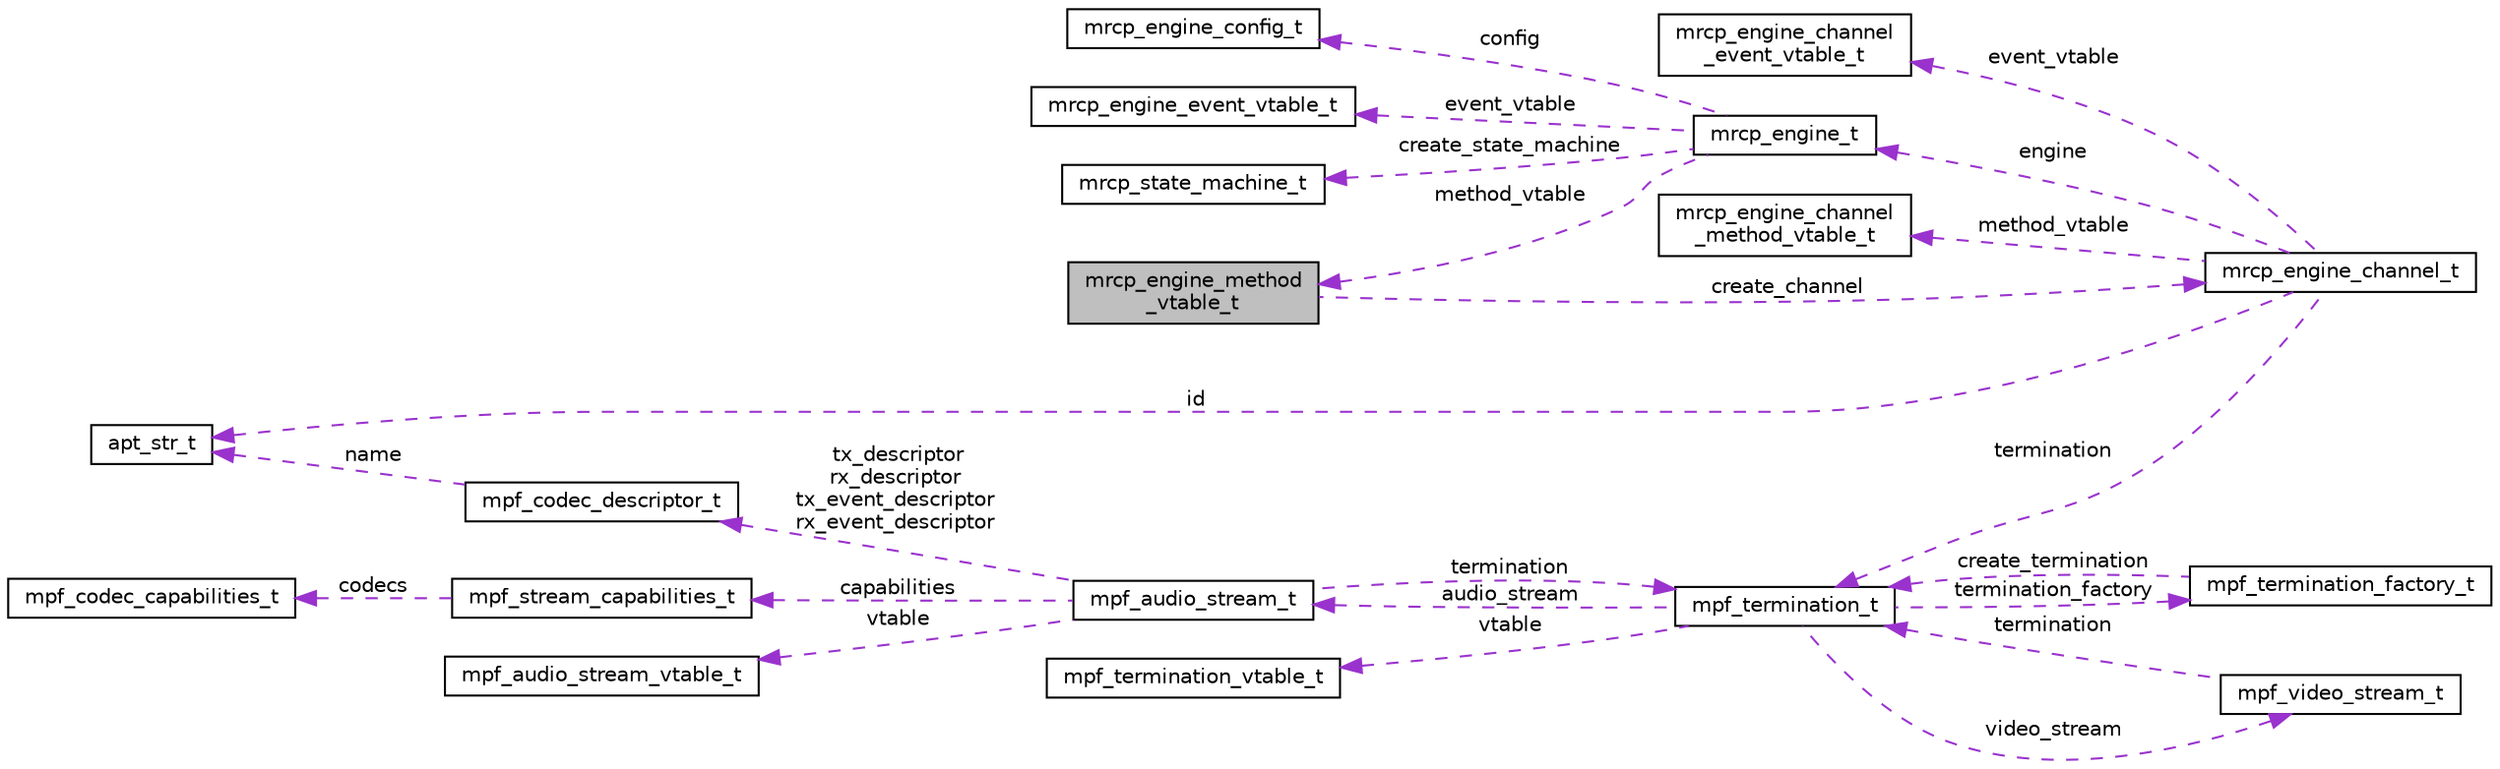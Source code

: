 digraph "mrcp_engine_method_vtable_t"
{
  edge [fontname="Helvetica",fontsize="10",labelfontname="Helvetica",labelfontsize="10"];
  node [fontname="Helvetica",fontsize="10",shape=record];
  rankdir="LR";
  Node1 [label="mrcp_engine_method\l_vtable_t",height=0.2,width=0.4,color="black", fillcolor="grey75", style="filled", fontcolor="black"];
  Node2 -> Node1 [dir="back",color="darkorchid3",fontsize="10",style="dashed",label=" create_channel" ,fontname="Helvetica"];
  Node2 [label="mrcp_engine_channel_t",height=0.2,width=0.4,color="black", fillcolor="white", style="filled",URL="$structmrcp__engine__channel__t.html"];
  Node3 -> Node2 [dir="back",color="darkorchid3",fontsize="10",style="dashed",label=" event_vtable" ,fontname="Helvetica"];
  Node3 [label="mrcp_engine_channel\l_event_vtable_t",height=0.2,width=0.4,color="black", fillcolor="white", style="filled",URL="$structmrcp__engine__channel__event__vtable__t.html"];
  Node4 -> Node2 [dir="back",color="darkorchid3",fontsize="10",style="dashed",label=" id" ,fontname="Helvetica"];
  Node4 [label="apt_str_t",height=0.2,width=0.4,color="black", fillcolor="white", style="filled",URL="$structapt__str__t.html"];
  Node5 -> Node2 [dir="back",color="darkorchid3",fontsize="10",style="dashed",label=" engine" ,fontname="Helvetica"];
  Node5 [label="mrcp_engine_t",height=0.2,width=0.4,color="black", fillcolor="white", style="filled",URL="$structmrcp__engine__t.html"];
  Node6 -> Node5 [dir="back",color="darkorchid3",fontsize="10",style="dashed",label=" event_vtable" ,fontname="Helvetica"];
  Node6 [label="mrcp_engine_event_vtable_t",height=0.2,width=0.4,color="black", fillcolor="white", style="filled",URL="$structmrcp__engine__event__vtable__t.html"];
  Node7 -> Node5 [dir="back",color="darkorchid3",fontsize="10",style="dashed",label=" create_state_machine" ,fontname="Helvetica"];
  Node7 [label="mrcp_state_machine_t",height=0.2,width=0.4,color="black", fillcolor="white", style="filled",URL="$structmrcp__state__machine__t.html"];
  Node1 -> Node5 [dir="back",color="darkorchid3",fontsize="10",style="dashed",label=" method_vtable" ,fontname="Helvetica"];
  Node8 -> Node5 [dir="back",color="darkorchid3",fontsize="10",style="dashed",label=" config" ,fontname="Helvetica"];
  Node8 [label="mrcp_engine_config_t",height=0.2,width=0.4,color="black", fillcolor="white", style="filled",URL="$structmrcp__engine__config__t.html"];
  Node9 -> Node2 [dir="back",color="darkorchid3",fontsize="10",style="dashed",label=" termination" ,fontname="Helvetica"];
  Node9 [label="mpf_termination_t",height=0.2,width=0.4,color="black", fillcolor="white", style="filled",URL="$structmpf__termination__t.html"];
  Node10 -> Node9 [dir="back",color="darkorchid3",fontsize="10",style="dashed",label=" vtable" ,fontname="Helvetica"];
  Node10 [label="mpf_termination_vtable_t",height=0.2,width=0.4,color="black", fillcolor="white", style="filled",URL="$structmpf__termination__vtable__t.html"];
  Node11 -> Node9 [dir="back",color="darkorchid3",fontsize="10",style="dashed",label=" termination_factory" ,fontname="Helvetica"];
  Node11 [label="mpf_termination_factory_t",height=0.2,width=0.4,color="black", fillcolor="white", style="filled",URL="$structmpf__termination__factory__t.html"];
  Node9 -> Node11 [dir="back",color="darkorchid3",fontsize="10",style="dashed",label=" create_termination" ,fontname="Helvetica"];
  Node12 -> Node9 [dir="back",color="darkorchid3",fontsize="10",style="dashed",label=" audio_stream" ,fontname="Helvetica"];
  Node12 [label="mpf_audio_stream_t",height=0.2,width=0.4,color="black", fillcolor="white", style="filled",URL="$structmpf__audio__stream__t.html"];
  Node13 -> Node12 [dir="back",color="darkorchid3",fontsize="10",style="dashed",label=" vtable" ,fontname="Helvetica"];
  Node13 [label="mpf_audio_stream_vtable_t",height=0.2,width=0.4,color="black", fillcolor="white", style="filled",URL="$structmpf__audio__stream__vtable__t.html"];
  Node14 -> Node12 [dir="back",color="darkorchid3",fontsize="10",style="dashed",label=" capabilities" ,fontname="Helvetica"];
  Node14 [label="mpf_stream_capabilities_t",height=0.2,width=0.4,color="black", fillcolor="white", style="filled",URL="$structmpf__stream__capabilities__t.html"];
  Node15 -> Node14 [dir="back",color="darkorchid3",fontsize="10",style="dashed",label=" codecs" ,fontname="Helvetica"];
  Node15 [label="mpf_codec_capabilities_t",height=0.2,width=0.4,color="black", fillcolor="white", style="filled",URL="$structmpf__codec__capabilities__t.html"];
  Node16 -> Node12 [dir="back",color="darkorchid3",fontsize="10",style="dashed",label=" tx_descriptor\nrx_descriptor\ntx_event_descriptor\nrx_event_descriptor" ,fontname="Helvetica"];
  Node16 [label="mpf_codec_descriptor_t",height=0.2,width=0.4,color="black", fillcolor="white", style="filled",URL="$structmpf__codec__descriptor__t.html"];
  Node4 -> Node16 [dir="back",color="darkorchid3",fontsize="10",style="dashed",label=" name" ,fontname="Helvetica"];
  Node9 -> Node12 [dir="back",color="darkorchid3",fontsize="10",style="dashed",label=" termination" ,fontname="Helvetica"];
  Node17 -> Node9 [dir="back",color="darkorchid3",fontsize="10",style="dashed",label=" video_stream" ,fontname="Helvetica"];
  Node17 [label="mpf_video_stream_t",height=0.2,width=0.4,color="black", fillcolor="white", style="filled",URL="$structmpf__video__stream__t.html"];
  Node9 -> Node17 [dir="back",color="darkorchid3",fontsize="10",style="dashed",label=" termination" ,fontname="Helvetica"];
  Node18 -> Node2 [dir="back",color="darkorchid3",fontsize="10",style="dashed",label=" method_vtable" ,fontname="Helvetica"];
  Node18 [label="mrcp_engine_channel\l_method_vtable_t",height=0.2,width=0.4,color="black", fillcolor="white", style="filled",URL="$structmrcp__engine__channel__method__vtable__t.html"];
}
